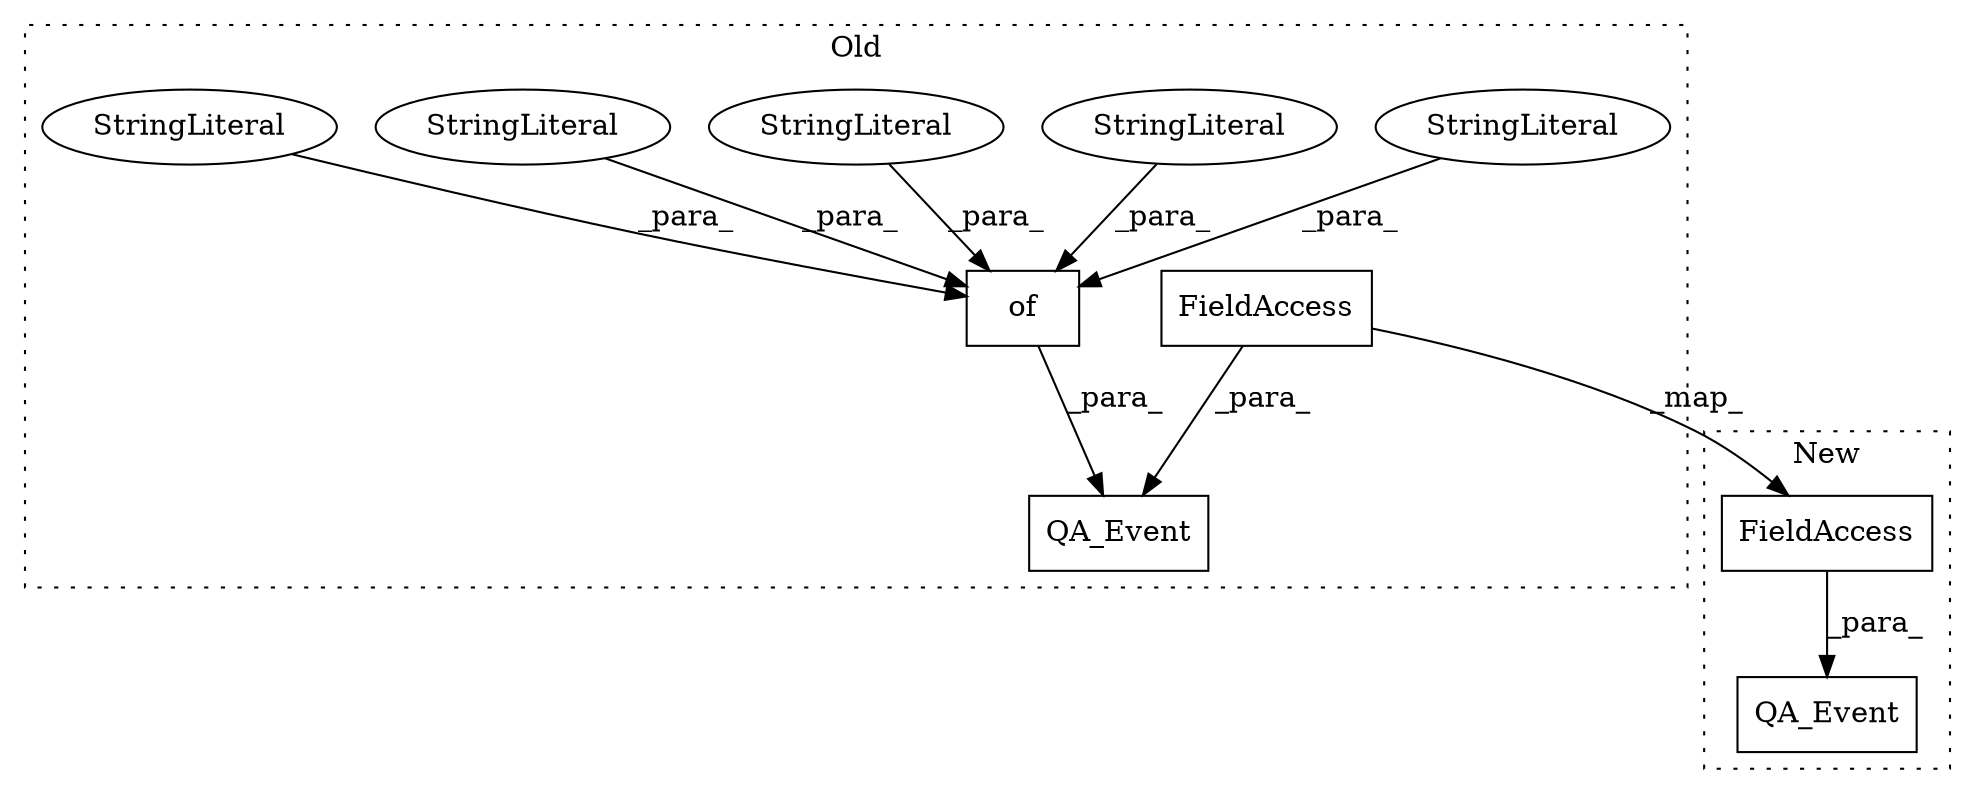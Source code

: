 digraph G {
subgraph cluster0 {
1 [label="QA_Event" a="32" s="6038,6162" l="9,1" shape="box"];
3 [label="of" a="32" s="6075,6161" l="3,1" shape="box"];
4 [label="StringLiteral" a="45" s="6126" l="6" shape="ellipse"];
5 [label="StringLiteral" a="45" s="6152" l="5" shape="ellipse"];
6 [label="StringLiteral" a="45" s="6100" l="13" shape="ellipse"];
7 [label="StringLiteral" a="45" s="6078" l="11" shape="ellipse"];
8 [label="StringLiteral" a="45" s="6138" l="7" shape="ellipse"];
9 [label="FieldAccess" a="22" s="6047" l="23" shape="box"];
label = "Old";
style="dotted";
}
subgraph cluster1 {
2 [label="QA_Event" a="32" s="6038,6107" l="9,1" shape="box"];
10 [label="FieldAccess" a="22" s="6047" l="23" shape="box"];
label = "New";
style="dotted";
}
3 -> 1 [label="_para_"];
4 -> 3 [label="_para_"];
5 -> 3 [label="_para_"];
6 -> 3 [label="_para_"];
7 -> 3 [label="_para_"];
8 -> 3 [label="_para_"];
9 -> 1 [label="_para_"];
9 -> 10 [label="_map_"];
10 -> 2 [label="_para_"];
}